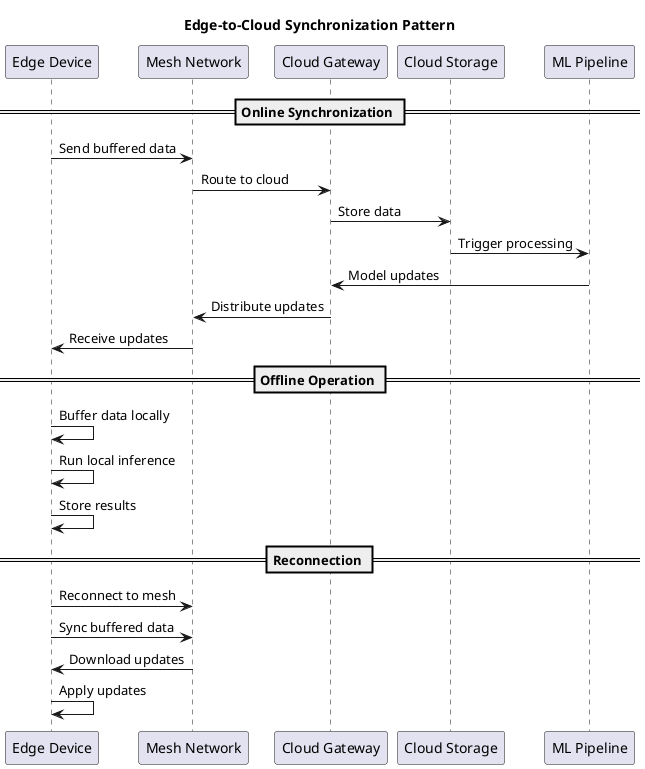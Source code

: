 @startuml
title Edge-to-Cloud Synchronization Pattern

participant "Edge Device" as Edge
participant "Mesh Network" as Mesh
participant "Cloud Gateway" as Gateway
participant "Cloud Storage" as Storage
participant "ML Pipeline" as ML

== Online Synchronization ==
Edge -> Mesh: Send buffered data
Mesh -> Gateway: Route to cloud
Gateway -> Storage: Store data
Storage -> ML: Trigger processing
ML -> Gateway: Model updates
Gateway -> Mesh: Distribute updates
Mesh -> Edge: Receive updates

== Offline Operation ==
Edge -> Edge: Buffer data locally
Edge -> Edge: Run local inference
Edge -> Edge: Store results

== Reconnection ==
Edge -> Mesh: Reconnect to mesh
Edge -> Mesh: Sync buffered data
Mesh -> Edge: Download updates
Edge -> Edge: Apply updates

@enduml